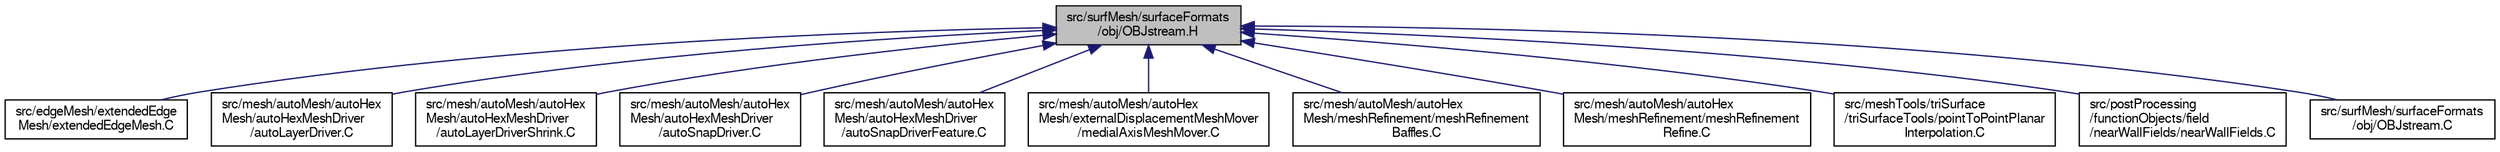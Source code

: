 digraph "src/surfMesh/surfaceFormats/obj/OBJstream.H"
{
  bgcolor="transparent";
  edge [fontname="FreeSans",fontsize="10",labelfontname="FreeSans",labelfontsize="10"];
  node [fontname="FreeSans",fontsize="10",shape=record];
  Node153 [label="src/surfMesh/surfaceFormats\l/obj/OBJstream.H",height=0.2,width=0.4,color="black", fillcolor="grey75", style="filled", fontcolor="black"];
  Node153 -> Node154 [dir="back",color="midnightblue",fontsize="10",style="solid",fontname="FreeSans"];
  Node154 [label="src/edgeMesh/extendedEdge\lMesh/extendedEdgeMesh.C",height=0.2,width=0.4,color="black",URL="$a00965.html"];
  Node153 -> Node155 [dir="back",color="midnightblue",fontsize="10",style="solid",fontname="FreeSans"];
  Node155 [label="src/mesh/autoMesh/autoHex\lMesh/autoHexMeshDriver\l/autoLayerDriver.C",height=0.2,width=0.4,color="black",URL="$a06833.html",tooltip="All to do with adding cell layers. "];
  Node153 -> Node156 [dir="back",color="midnightblue",fontsize="10",style="solid",fontname="FreeSans"];
  Node156 [label="src/mesh/autoMesh/autoHex\lMesh/autoHexMeshDriver\l/autoLayerDriverShrink.C",height=0.2,width=0.4,color="black",URL="$a06839.html",tooltip="Shrinking mesh (part of adding cell layers) "];
  Node153 -> Node157 [dir="back",color="midnightblue",fontsize="10",style="solid",fontname="FreeSans"];
  Node157 [label="src/mesh/autoMesh/autoHex\lMesh/autoHexMeshDriver\l/autoSnapDriver.C",height=0.2,width=0.4,color="black",URL="$a06851.html",tooltip="All to do with snapping to the surface. "];
  Node153 -> Node158 [dir="back",color="midnightblue",fontsize="10",style="solid",fontname="FreeSans"];
  Node158 [label="src/mesh/autoMesh/autoHex\lMesh/autoHexMeshDriver\l/autoSnapDriverFeature.C",height=0.2,width=0.4,color="black",URL="$a06857.html"];
  Node153 -> Node159 [dir="back",color="midnightblue",fontsize="10",style="solid",fontname="FreeSans"];
  Node159 [label="src/mesh/autoMesh/autoHex\lMesh/externalDisplacementMeshMover\l/medialAxisMeshMover.C",height=0.2,width=0.4,color="black",URL="$a06899.html"];
  Node153 -> Node160 [dir="back",color="midnightblue",fontsize="10",style="solid",fontname="FreeSans"];
  Node160 [label="src/mesh/autoMesh/autoHex\lMesh/meshRefinement/meshRefinement\lBaffles.C",height=0.2,width=0.4,color="black",URL="$a06923.html"];
  Node153 -> Node161 [dir="back",color="midnightblue",fontsize="10",style="solid",fontname="FreeSans"];
  Node161 [label="src/mesh/autoMesh/autoHex\lMesh/meshRefinement/meshRefinement\lRefine.C",height=0.2,width=0.4,color="black",URL="$a06932.html"];
  Node153 -> Node162 [dir="back",color="midnightblue",fontsize="10",style="solid",fontname="FreeSans"];
  Node162 [label="src/meshTools/triSurface\l/triSurfaceTools/pointToPointPlanar\lInterpolation.C",height=0.2,width=0.4,color="black",URL="$a08252.html"];
  Node153 -> Node163 [dir="back",color="midnightblue",fontsize="10",style="solid",fontname="FreeSans"];
  Node163 [label="src/postProcessing\l/functionObjects/field\l/nearWallFields/nearWallFields.C",height=0.2,width=0.4,color="black",URL="$a13355.html"];
  Node153 -> Node164 [dir="back",color="midnightblue",fontsize="10",style="solid",fontname="FreeSans"];
  Node164 [label="src/surfMesh/surfaceFormats\l/obj/OBJstream.C",height=0.2,width=0.4,color="black",URL="$a15125.html"];
}
